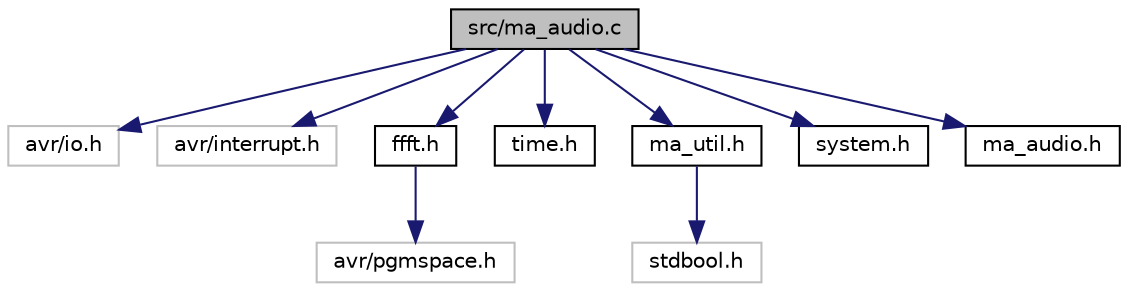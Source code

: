 digraph "src/ma_audio.c"
{
  edge [fontname="Helvetica",fontsize="10",labelfontname="Helvetica",labelfontsize="10"];
  node [fontname="Helvetica",fontsize="10",shape=record];
  Node1 [label="src/ma_audio.c",height=0.2,width=0.4,color="black", fillcolor="grey75", style="filled", fontcolor="black"];
  Node1 -> Node2 [color="midnightblue",fontsize="10",style="solid",fontname="Helvetica"];
  Node2 [label="avr/io.h",height=0.2,width=0.4,color="grey75", fillcolor="white", style="filled"];
  Node1 -> Node3 [color="midnightblue",fontsize="10",style="solid",fontname="Helvetica"];
  Node3 [label="avr/interrupt.h",height=0.2,width=0.4,color="grey75", fillcolor="white", style="filled"];
  Node1 -> Node4 [color="midnightblue",fontsize="10",style="solid",fontname="Helvetica"];
  Node4 [label="ffft.h",height=0.2,width=0.4,color="black", fillcolor="white", style="filled",URL="$ffft_8h_source.html"];
  Node4 -> Node5 [color="midnightblue",fontsize="10",style="solid",fontname="Helvetica"];
  Node5 [label="avr/pgmspace.h",height=0.2,width=0.4,color="grey75", fillcolor="white", style="filled"];
  Node1 -> Node6 [color="midnightblue",fontsize="10",style="solid",fontname="Helvetica"];
  Node6 [label="time.h",height=0.2,width=0.4,color="black", fillcolor="white", style="filled",URL="$time_8h.html",tooltip="Time keeping routines. "];
  Node1 -> Node7 [color="midnightblue",fontsize="10",style="solid",fontname="Helvetica"];
  Node7 [label="ma_util.h",height=0.2,width=0.4,color="black", fillcolor="white", style="filled",URL="$ma__util_8h.html",tooltip="Header for the miscellaneous utility routines. "];
  Node7 -> Node8 [color="midnightblue",fontsize="10",style="solid",fontname="Helvetica"];
  Node8 [label="stdbool.h",height=0.2,width=0.4,color="grey75", fillcolor="white", style="filled"];
  Node1 -> Node9 [color="midnightblue",fontsize="10",style="solid",fontname="Helvetica"];
  Node9 [label="system.h",height=0.2,width=0.4,color="black", fillcolor="white", style="filled",URL="$system_8h.html",tooltip="System level utilities: ISR debugging / MCU power state. "];
  Node1 -> Node10 [color="midnightblue",fontsize="10",style="solid",fontname="Helvetica"];
  Node10 [label="ma_audio.h",height=0.2,width=0.4,color="black", fillcolor="white", style="filled",URL="$ma__audio_8h.html",tooltip="Header file for the audio routines. "];
}
